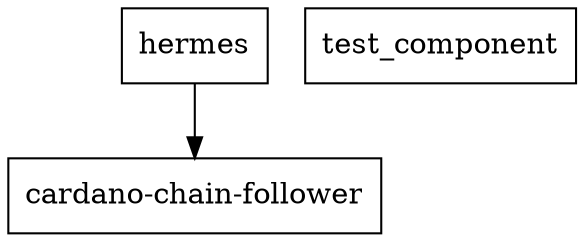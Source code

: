 digraph {
    0 [ label = "hermes" shape = box]
    1 [ label = "cardano-chain-follower" shape = box]
    2 [ label = "test_component" shape = box]
    0 -> 1 [ ]
}

